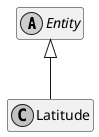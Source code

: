 ﻿@startuml
skinparam monochrome true
hide empty members

abstract class Entity {
}

Entity <|-- Latitude

class Latitude {
}

@enduml
